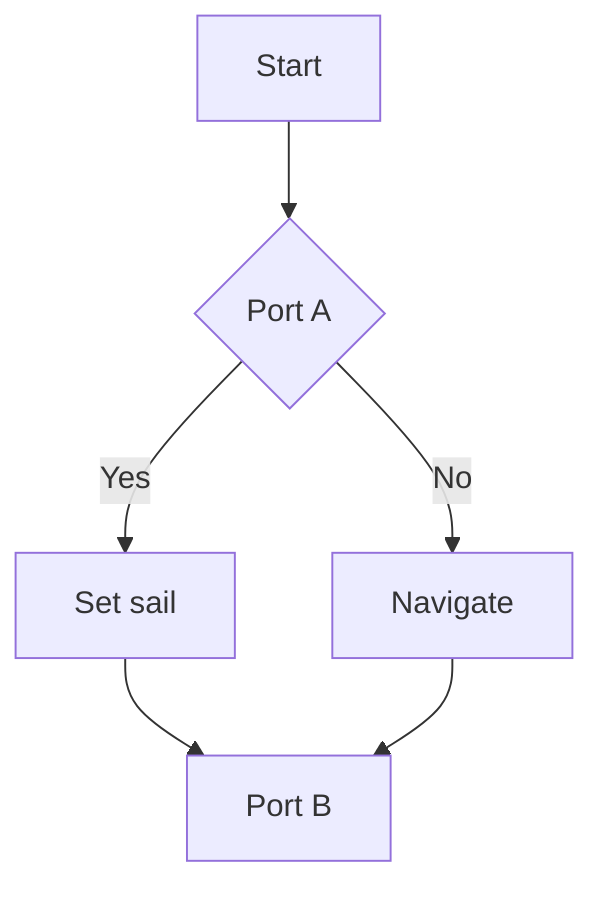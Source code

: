 flowchart TD
    A[Start] --> B{Port A}
    B -- Yes --> C[Set sail]
    B -- No --> D[Navigate]
    C --> E[Port B]
    D --> E